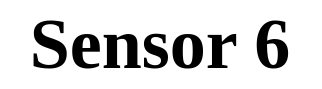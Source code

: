 <mxfile version="14.9.0" type="github">
  <diagram id="Cr3XnFRXrhH-EAZBaQz9" name="Page-1">
    <mxGraphModel dx="1038" dy="491" grid="1" gridSize="10" guides="1" tooltips="1" connect="1" arrows="1" fold="1" page="1" pageScale="1" pageWidth="827" pageHeight="1169" math="0" shadow="0">
      <root>
        <mxCell id="0" />
        <mxCell id="1" parent="0" />
        <mxCell id="gdJ-14iqFmF3u2Li8UFI-1" value="&lt;font style=&quot;font-size: 36px&quot; face=&quot;Comic Sans MS&quot;&gt;&lt;b&gt;Sensor 6&lt;/b&gt;&lt;/font&gt;" style="text;html=1;strokeColor=none;fillColor=none;align=center;verticalAlign=middle;whiteSpace=wrap;rounded=0;" vertex="1" parent="1">
          <mxGeometry x="390" y="270" width="160" height="20" as="geometry" />
        </mxCell>
      </root>
    </mxGraphModel>
  </diagram>
</mxfile>
